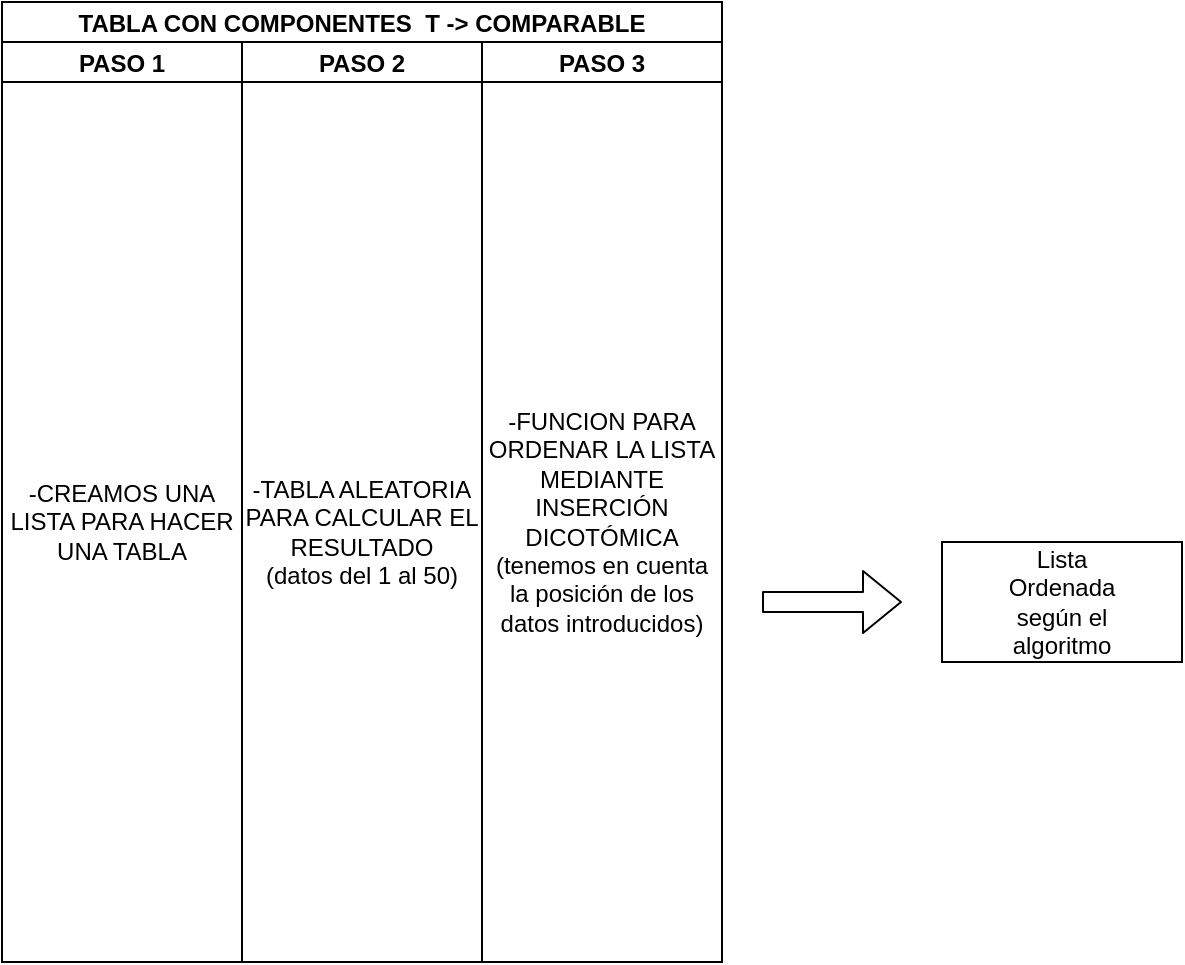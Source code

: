 <mxfile>
    <diagram id="nXWWgEw-lm5rsyjL4Rfr" name="Página-1">
        <mxGraphModel dx="808" dy="528" grid="1" gridSize="10" guides="1" tooltips="1" connect="1" arrows="1" fold="1" page="1" pageScale="1" pageWidth="827" pageHeight="1169" math="0" shadow="0">
            <root>
                <mxCell id="0"/>
                <mxCell id="1" parent="0"/>
                <mxCell id="2" value="TABLA CON COMPONENTES  T -&gt; COMPARABLE" style="swimlane;childLayout=stackLayout;resizeParent=1;resizeParentMax=0;startSize=20;" parent="1" vertex="1">
                    <mxGeometry x="230" y="20" width="360" height="480" as="geometry"/>
                </mxCell>
                <mxCell id="3" value="PASO 1" style="swimlane;startSize=20;" parent="2" vertex="1">
                    <mxGeometry y="20" width="120" height="460" as="geometry"/>
                </mxCell>
                <mxCell id="11" value="-CREAMOS UNA LISTA PARA HACER UNA TABLA" style="text;html=1;strokeColor=none;fillColor=none;align=center;verticalAlign=middle;whiteSpace=wrap;rounded=0;" parent="3" vertex="1">
                    <mxGeometry y="20" width="120" height="440" as="geometry"/>
                </mxCell>
                <mxCell id="4" value="PASO 2" style="swimlane;startSize=20;" parent="2" vertex="1">
                    <mxGeometry x="120" y="20" width="120" height="460" as="geometry"/>
                </mxCell>
                <mxCell id="5" value="PASO 3" style="swimlane;startSize=20;" parent="2" vertex="1">
                    <mxGeometry x="240" y="20" width="120" height="460" as="geometry"/>
                </mxCell>
                <mxCell id="13" value="-FUNCION PARA ORDENAR LA LISTA MEDIANTE INSERCIÓN DICOTÓMICA&lt;br&gt;(tenemos en cuenta la posición de los datos introducidos)" style="text;html=1;strokeColor=none;fillColor=none;align=center;verticalAlign=middle;whiteSpace=wrap;rounded=0;" vertex="1" parent="5">
                    <mxGeometry y="20" width="120" height="440" as="geometry"/>
                </mxCell>
                <mxCell id="12" value="-TABLA ALEATORIA PARA CALCULAR EL RESULTADO&lt;br&gt;(datos del 1 al 50)" style="text;html=1;strokeColor=none;fillColor=none;align=center;verticalAlign=middle;whiteSpace=wrap;rounded=0;" vertex="1" parent="1">
                    <mxGeometry x="350" y="70" width="120" height="430" as="geometry"/>
                </mxCell>
                <mxCell id="18" value="" style="shape=flexArrow;endArrow=classic;html=1;" edge="1" parent="1">
                    <mxGeometry width="50" height="50" relative="1" as="geometry">
                        <mxPoint x="610" y="320" as="sourcePoint"/>
                        <mxPoint x="680" y="320" as="targetPoint"/>
                    </mxGeometry>
                </mxCell>
                <mxCell id="19" value="" style="rounded=0;whiteSpace=wrap;html=1;" vertex="1" parent="1">
                    <mxGeometry x="700" y="290" width="120" height="60" as="geometry"/>
                </mxCell>
                <mxCell id="20" value="Lista Ordenada según el algoritmo" style="text;html=1;strokeColor=none;fillColor=none;align=center;verticalAlign=middle;whiteSpace=wrap;rounded=0;" vertex="1" parent="1">
                    <mxGeometry x="730" y="305" width="60" height="30" as="geometry"/>
                </mxCell>
            </root>
        </mxGraphModel>
    </diagram>
</mxfile>